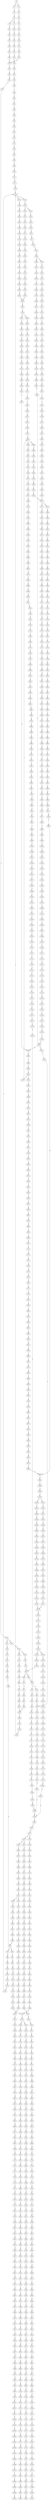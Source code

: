 strict digraph  {
	S0 -> S1 [ label = G ];
	S0 -> S2 [ label = C ];
	S1 -> S3 [ label = T ];
	S2 -> S4 [ label = T ];
	S3 -> S5 [ label = G ];
	S4 -> S6 [ label = G ];
	S5 -> S7 [ label = C ];
	S5 -> S8 [ label = G ];
	S6 -> S9 [ label = G ];
	S7 -> S10 [ label = T ];
	S8 -> S11 [ label = T ];
	S9 -> S12 [ label = T ];
	S10 -> S13 [ label = A ];
	S11 -> S14 [ label = C ];
	S12 -> S15 [ label = C ];
	S13 -> S16 [ label = C ];
	S14 -> S17 [ label = G ];
	S15 -> S18 [ label = G ];
	S16 -> S19 [ label = T ];
	S17 -> S20 [ label = T ];
	S18 -> S21 [ label = T ];
	S19 -> S22 [ label = G ];
	S20 -> S23 [ label = C ];
	S21 -> S24 [ label = C ];
	S22 -> S25 [ label = T ];
	S23 -> S26 [ label = C ];
	S24 -> S27 [ label = C ];
	S25 -> S28 [ label = A ];
	S26 -> S29 [ label = G ];
	S27 -> S29 [ label = G ];
	S28 -> S30 [ label = A ];
	S29 -> S31 [ label = T ];
	S30 -> S32 [ label = C ];
	S31 -> S33 [ label = C ];
	S32 -> S34 [ label = A ];
	S33 -> S35 [ label = A ];
	S34 -> S36 [ label = C ];
	S35 -> S37 [ label = C ];
	S36 -> S38 [ label = A ];
	S37 -> S39 [ label = C ];
	S38 -> S40 [ label = C ];
	S39 -> S41 [ label = C ];
	S39 -> S42 [ label = G ];
	S40 -> S43 [ label = G ];
	S41 -> S44 [ label = T ];
	S42 -> S45 [ label = A ];
	S43 -> S46 [ label = C ];
	S44 -> S47 [ label = G ];
	S45 -> S48 [ label = A ];
	S45 -> S49 [ label = G ];
	S46 -> S50 [ label = T ];
	S47 -> S51 [ label = T ];
	S48 -> S52 [ label = T ];
	S49 -> S53 [ label = T ];
	S50 -> S54 [ label = C ];
	S51 -> S55 [ label = C ];
	S52 -> S56 [ label = C ];
	S53 -> S57 [ label = C ];
	S54 -> S58 [ label = C ];
	S55 -> S59 [ label = C ];
	S56 -> S60 [ label = C ];
	S57 -> S61 [ label = C ];
	S58 -> S62 [ label = T ];
	S59 -> S63 [ label = T ];
	S60 -> S64 [ label = T ];
	S61 -> S65 [ label = A ];
	S61 -> S66 [ label = T ];
	S62 -> S67 [ label = A ];
	S63 -> S68 [ label = T ];
	S64 -> S69 [ label = C ];
	S65 -> S70 [ label = G ];
	S66 -> S71 [ label = C ];
	S67 -> S72 [ label = G ];
	S68 -> S73 [ label = G ];
	S69 -> S74 [ label = G ];
	S70 -> S75 [ label = T ];
	S70 -> S76 [ label = C ];
	S71 -> S77 [ label = G ];
	S72 -> S78 [ label = A ];
	S73 -> S79 [ label = A ];
	S73 -> S80 [ label = T ];
	S74 -> S81 [ label = A ];
	S75 -> S82 [ label = A ];
	S76 -> S83 [ label = T ];
	S77 -> S84 [ label = A ];
	S78 -> S85 [ label = A ];
	S79 -> S86 [ label = A ];
	S80 -> S87 [ label = A ];
	S81 -> S88 [ label = A ];
	S82 -> S89 [ label = G ];
	S83 -> S90 [ label = T ];
	S84 -> S91 [ label = A ];
	S85 -> S92 [ label = C ];
	S86 -> S93 [ label = C ];
	S87 -> S94 [ label = G ];
	S88 -> S95 [ label = C ];
	S89 -> S96 [ label = G ];
	S90 -> S97 [ label = C ];
	S91 -> S98 [ label = C ];
	S92 -> S99 [ label = T ];
	S93 -> S100 [ label = T ];
	S94 -> S101 [ label = G ];
	S95 -> S102 [ label = T ];
	S96 -> S103 [ label = G ];
	S97 -> S104 [ label = A ];
	S98 -> S102 [ label = T ];
	S99 -> S105 [ label = T ];
	S100 -> S106 [ label = T ];
	S101 -> S107 [ label = A ];
	S102 -> S108 [ label = T ];
	S103 -> S109 [ label = T ];
	S104 -> S110 [ label = C ];
	S105 -> S111 [ label = C ];
	S106 -> S112 [ label = C ];
	S107 -> S113 [ label = G ];
	S108 -> S114 [ label = C ];
	S109 -> S115 [ label = C ];
	S110 -> S116 [ label = G ];
	S111 -> S117 [ label = A ];
	S112 -> S118 [ label = A ];
	S113 -> S119 [ label = A ];
	S114 -> S120 [ label = A ];
	S115 -> S121 [ label = A ];
	S116 -> S122 [ label = C ];
	S117 -> S123 [ label = A ];
	S118 -> S124 [ label = A ];
	S119 -> S125 [ label = G ];
	S120 -> S126 [ label = A ];
	S121 -> S127 [ label = C ];
	S122 -> S128 [ label = C ];
	S123 -> S129 [ label = C ];
	S124 -> S129 [ label = C ];
	S125 -> S130 [ label = G ];
	S126 -> S129 [ label = C ];
	S127 -> S131 [ label = T ];
	S128 -> S132 [ label = C ];
	S129 -> S133 [ label = C ];
	S129 -> S134 [ label = T ];
	S130 -> S135 [ label = T ];
	S131 -> S136 [ label = C ];
	S132 -> S137 [ label = T ];
	S133 -> S138 [ label = G ];
	S134 -> S139 [ label = G ];
	S135 -> S140 [ label = C ];
	S136 -> S141 [ label = G ];
	S137 -> S142 [ label = T ];
	S138 -> S143 [ label = G ];
	S139 -> S144 [ label = G ];
	S139 -> S145 [ label = C ];
	S140 -> S146 [ label = C ];
	S141 -> S147 [ label = C ];
	S142 -> S148 [ label = C ];
	S143 -> S149 [ label = C ];
	S144 -> S150 [ label = C ];
	S145 -> S151 [ label = C ];
	S146 -> S152 [ label = C ];
	S147 -> S153 [ label = T ];
	S148 -> S154 [ label = A ];
	S149 -> S155 [ label = C ];
	S150 -> S156 [ label = C ];
	S151 -> S157 [ label = C ];
	S152 -> S158 [ label = A ];
	S152 -> S159 [ label = G ];
	S153 -> S160 [ label = T ];
	S154 -> S161 [ label = T ];
	S155 -> S162 [ label = C ];
	S156 -> S163 [ label = C ];
	S157 -> S164 [ label = T ];
	S158 -> S165 [ label = G ];
	S159 -> S166 [ label = G ];
	S160 -> S167 [ label = C ];
	S161 -> S168 [ label = C ];
	S162 -> S169 [ label = A ];
	S163 -> S170 [ label = A ];
	S164 -> S171 [ label = A ];
	S165 -> S172 [ label = A ];
	S166 -> S173 [ label = A ];
	S167 -> S174 [ label = A ];
	S168 -> S175 [ label = C ];
	S169 -> S176 [ label = G ];
	S170 -> S177 [ label = G ];
	S171 -> S178 [ label = G ];
	S172 -> S179 [ label = G ];
	S173 -> S180 [ label = G ];
	S174 -> S181 [ label = T ];
	S175 -> S182 [ label = A ];
	S176 -> S183 [ label = T ];
	S177 -> S184 [ label = G ];
	S178 -> S185 [ label = G ];
	S179 -> S186 [ label = C ];
	S180 -> S187 [ label = G ];
	S181 -> S188 [ label = C ];
	S182 -> S189 [ label = G ];
	S183 -> S190 [ label = T ];
	S184 -> S191 [ label = T ];
	S185 -> S192 [ label = T ];
	S186 -> S193 [ label = C ];
	S187 -> S194 [ label = C ];
	S188 -> S195 [ label = C ];
	S189 -> S196 [ label = A ];
	S190 -> S197 [ label = G ];
	S191 -> S198 [ label = G ];
	S192 -> S199 [ label = G ];
	S193 -> S200 [ label = A ];
	S194 -> S201 [ label = G ];
	S195 -> S202 [ label = A ];
	S196 -> S203 [ label = A ];
	S197 -> S204 [ label = T ];
	S198 -> S205 [ label = C ];
	S198 -> S206 [ label = G ];
	S199 -> S207 [ label = T ];
	S200 -> S208 [ label = C ];
	S201 -> S209 [ label = T ];
	S202 -> S189 [ label = G ];
	S203 -> S210 [ label = C ];
	S204 -> S211 [ label = G ];
	S205 -> S212 [ label = G ];
	S206 -> S213 [ label = G ];
	S207 -> S214 [ label = G ];
	S208 -> S215 [ label = G ];
	S209 -> S216 [ label = G ];
	S210 -> S217 [ label = C ];
	S211 -> S218 [ label = C ];
	S212 -> S219 [ label = C ];
	S213 -> S220 [ label = C ];
	S214 -> S221 [ label = C ];
	S215 -> S222 [ label = G ];
	S216 -> S223 [ label = G ];
	S217 -> S224 [ label = A ];
	S217 -> S225 [ label = G ];
	S218 -> S226 [ label = G ];
	S219 -> S227 [ label = G ];
	S220 -> S228 [ label = T ];
	S221 -> S229 [ label = G ];
	S222 -> S230 [ label = T ];
	S223 -> S231 [ label = T ];
	S224 -> S232 [ label = G ];
	S224 -> S233 [ label = C ];
	S225 -> S234 [ label = G ];
	S226 -> S235 [ label = T ];
	S227 -> S236 [ label = T ];
	S228 -> S237 [ label = T ];
	S229 -> S238 [ label = T ];
	S230 -> S239 [ label = T ];
	S231 -> S240 [ label = A ];
	S232 -> S241 [ label = A ];
	S233 -> S242 [ label = C ];
	S234 -> S243 [ label = A ];
	S235 -> S244 [ label = C ];
	S236 -> S245 [ label = C ];
	S237 -> S246 [ label = C ];
	S238 -> S247 [ label = C ];
	S239 -> S248 [ label = A ];
	S240 -> S249 [ label = T ];
	S241 -> S250 [ label = C ];
	S242 -> S251 [ label = A ];
	S243 -> S252 [ label = C ];
	S244 -> S253 [ label = G ];
	S245 -> S254 [ label = G ];
	S246 -> S255 [ label = G ];
	S247 -> S256 [ label = G ];
	S248 -> S257 [ label = C ];
	S249 -> S258 [ label = G ];
	S250 -> S259 [ label = T ];
	S251 -> S260 [ label = C ];
	S252 -> S261 [ label = G ];
	S253 -> S262 [ label = A ];
	S254 -> S263 [ label = T ];
	S255 -> S264 [ label = A ];
	S256 -> S262 [ label = A ];
	S257 -> S265 [ label = T ];
	S258 -> S266 [ label = A ];
	S259 -> S267 [ label = C ];
	S260 -> S268 [ label = C ];
	S261 -> S269 [ label = C ];
	S262 -> S270 [ label = A ];
	S263 -> S271 [ label = G ];
	S264 -> S272 [ label = A ];
	S265 -> S273 [ label = G ];
	S266 -> S274 [ label = G ];
	S267 -> S275 [ label = C ];
	S268 -> S276 [ label = C ];
	S269 -> S277 [ label = C ];
	S270 -> S278 [ label = C ];
	S271 -> S279 [ label = C ];
	S272 -> S280 [ label = C ];
	S273 -> S281 [ label = C ];
	S274 -> S282 [ label = C ];
	S275 -> S283 [ label = C ];
	S276 -> S284 [ label = C ];
	S277 -> S285 [ label = C ];
	S278 -> S286 [ label = C ];
	S278 -> S287 [ label = A ];
	S279 -> S288 [ label = A ];
	S280 -> S289 [ label = A ];
	S281 -> S290 [ label = A ];
	S282 -> S291 [ label = G ];
	S283 -> S292 [ label = A ];
	S284 -> S293 [ label = T ];
	S285 -> S294 [ label = A ];
	S286 -> S295 [ label = T ];
	S287 -> S296 [ label = C ];
	S288 -> S297 [ label = T ];
	S289 -> S298 [ label = C ];
	S290 -> S299 [ label = G ];
	S291 -> S300 [ label = G ];
	S292 -> S301 [ label = T ];
	S293 -> S302 [ label = T ];
	S294 -> S303 [ label = T ];
	S295 -> S304 [ label = T ];
	S296 -> S305 [ label = C ];
	S297 -> S306 [ label = C ];
	S298 -> S307 [ label = G ];
	S299 -> S308 [ label = A ];
	S300 -> S309 [ label = T ];
	S301 -> S310 [ label = C ];
	S302 -> S311 [ label = C ];
	S303 -> S312 [ label = C ];
	S304 -> S313 [ label = C ];
	S305 -> S314 [ label = C ];
	S306 -> S315 [ label = C ];
	S307 -> S316 [ label = C ];
	S308 -> S317 [ label = C ];
	S309 -> S318 [ label = C ];
	S310 -> S319 [ label = T ];
	S311 -> S320 [ label = C ];
	S311 -> S321 [ label = G ];
	S312 -> S322 [ label = G ];
	S313 -> S323 [ label = G ];
	S314 -> S324 [ label = G ];
	S315 -> S325 [ label = G ];
	S316 -> S326 [ label = G ];
	S317 -> S327 [ label = G ];
	S318 -> S328 [ label = G ];
	S319 -> S329 [ label = G ];
	S320 -> S330 [ label = T ];
	S321 -> S331 [ label = A ];
	S322 -> S332 [ label = T ];
	S323 -> S333 [ label = T ];
	S324 -> S334 [ label = T ];
	S325 -> S335 [ label = C ];
	S326 -> S336 [ label = C ];
	S327 -> S337 [ label = G ];
	S328 -> S338 [ label = C ];
	S329 -> S339 [ label = C ];
	S330 -> S340 [ label = G ];
	S331 -> S341 [ label = T ];
	S332 -> S342 [ label = C ];
	S333 -> S343 [ label = A ];
	S334 -> S344 [ label = A ];
	S335 -> S345 [ label = A ];
	S336 -> S346 [ label = A ];
	S337 -> S347 [ label = A ];
	S338 -> S348 [ label = A ];
	S339 -> S349 [ label = C ];
	S340 -> S350 [ label = T ];
	S341 -> S351 [ label = C ];
	S342 -> S352 [ label = C ];
	S343 -> S353 [ label = C ];
	S344 -> S354 [ label = C ];
	S345 -> S355 [ label = C ];
	S346 -> S356 [ label = C ];
	S347 -> S357 [ label = C ];
	S348 -> S358 [ label = C ];
	S349 -> S359 [ label = A ];
	S350 -> S360 [ label = C ];
	S351 -> S361 [ label = G ];
	S352 -> S362 [ label = T ];
	S353 -> S363 [ label = T ];
	S354 -> S364 [ label = G ];
	S355 -> S365 [ label = G ];
	S356 -> S366 [ label = G ];
	S357 -> S367 [ label = A ];
	S358 -> S368 [ label = G ];
	S359 -> S369 [ label = G ];
	S360 -> S370 [ label = C ];
	S361 -> S371 [ label = T ];
	S362 -> S372 [ label = C ];
	S363 -> S373 [ label = T ];
	S364 -> S374 [ label = T ];
	S365 -> S375 [ label = T ];
	S366 -> S376 [ label = T ];
	S367 -> S377 [ label = C ];
	S368 -> S378 [ label = C ];
	S369 -> S379 [ label = T ];
	S370 -> S380 [ label = T ];
	S371 -> S381 [ label = T ];
	S372 -> S382 [ label = T ];
	S373 -> S383 [ label = C ];
	S374 -> S384 [ label = C ];
	S375 -> S385 [ label = C ];
	S376 -> S386 [ label = C ];
	S377 -> S387 [ label = A ];
	S378 -> S388 [ label = G ];
	S379 -> S389 [ label = C ];
	S380 -> S390 [ label = T ];
	S381 -> S391 [ label = T ];
	S382 -> S392 [ label = T ];
	S383 -> S393 [ label = A ];
	S384 -> S394 [ label = C ];
	S385 -> S395 [ label = G ];
	S386 -> S396 [ label = C ];
	S387 -> S397 [ label = C ];
	S388 -> S398 [ label = C ];
	S389 -> S399 [ label = G ];
	S390 -> S73 [ label = G ];
	S391 -> S400 [ label = G ];
	S392 -> S401 [ label = C ];
	S393 -> S402 [ label = A ];
	S394 -> S403 [ label = A ];
	S395 -> S404 [ label = A ];
	S396 -> S405 [ label = A ];
	S397 -> S406 [ label = C ];
	S398 -> S407 [ label = G ];
	S399 -> S408 [ label = T ];
	S400 -> S409 [ label = T ];
	S401 -> S410 [ label = T ];
	S402 -> S411 [ label = G ];
	S403 -> S412 [ label = G ];
	S404 -> S413 [ label = G ];
	S405 -> S414 [ label = G ];
	S406 -> S415 [ label = T ];
	S407 -> S416 [ label = G ];
	S408 -> S417 [ label = A ];
	S409 -> S418 [ label = A ];
	S410 -> S419 [ label = C ];
	S411 -> S420 [ label = C ];
	S412 -> S421 [ label = C ];
	S413 -> S422 [ label = C ];
	S414 -> S423 [ label = C ];
	S415 -> S424 [ label = C ];
	S416 -> S425 [ label = C ];
	S417 -> S426 [ label = A ];
	S418 -> S427 [ label = G ];
	S419 -> S428 [ label = G ];
	S420 -> S429 [ label = G ];
	S421 -> S430 [ label = G ];
	S422 -> S431 [ label = G ];
	S423 -> S432 [ label = T ];
	S423 -> S430 [ label = G ];
	S424 -> S433 [ label = T ];
	S425 -> S434 [ label = T ];
	S426 -> S435 [ label = G ];
	S427 -> S436 [ label = G ];
	S428 -> S437 [ label = G ];
	S429 -> S438 [ label = A ];
	S430 -> S439 [ label = A ];
	S431 -> S440 [ label = A ];
	S432 -> S441 [ label = T ];
	S433 -> S442 [ label = A ];
	S434 -> S443 [ label = G ];
	S435 -> S444 [ label = A ];
	S436 -> S445 [ label = A ];
	S437 -> S446 [ label = A ];
	S438 -> S447 [ label = G ];
	S439 -> S448 [ label = G ];
	S440 -> S449 [ label = G ];
	S441 -> S97 [ label = C ];
	S442 -> S450 [ label = G ];
	S443 -> S451 [ label = G ];
	S444 -> S452 [ label = C ];
	S445 -> S453 [ label = A ];
	S446 -> S454 [ label = G ];
	S447 -> S455 [ label = T ];
	S448 -> S456 [ label = T ];
	S449 -> S457 [ label = T ];
	S450 -> S458 [ label = A ];
	S451 -> S459 [ label = A ];
	S452 -> S460 [ label = G ];
	S453 -> S461 [ label = A ];
	S454 -> S462 [ label = A ];
	S455 -> S463 [ label = C ];
	S456 -> S464 [ label = C ];
	S457 -> S465 [ label = C ];
	S458 -> S466 [ label = A ];
	S459 -> S467 [ label = A ];
	S460 -> S468 [ label = G ];
	S461 -> S469 [ label = G ];
	S462 -> S470 [ label = G ];
	S463 -> S471 [ label = C ];
	S464 -> S472 [ label = C ];
	S464 -> S473 [ label = T ];
	S465 -> S474 [ label = G ];
	S466 -> S475 [ label = C ];
	S467 -> S476 [ label = T ];
	S468 -> S477 [ label = C ];
	S469 -> S478 [ label = G ];
	S470 -> S479 [ label = G ];
	S471 -> S480 [ label = C ];
	S472 -> S480 [ label = C ];
	S473 -> S481 [ label = C ];
	S474 -> S482 [ label = A ];
	S475 -> S483 [ label = G ];
	S476 -> S484 [ label = G ];
	S477 -> S485 [ label = T ];
	S478 -> S486 [ label = T ];
	S479 -> S487 [ label = T ];
	S480 -> S488 [ label = T ];
	S480 -> S489 [ label = G ];
	S481 -> S490 [ label = G ];
	S482 -> S491 [ label = A ];
	S483 -> S492 [ label = A ];
	S484 -> S493 [ label = G ];
	S485 -> S494 [ label = C ];
	S486 -> S495 [ label = C ];
	S487 -> S496 [ label = C ];
	S488 -> S497 [ label = C ];
	S489 -> S498 [ label = C ];
	S490 -> S499 [ label = T ];
	S491 -> S500 [ label = C ];
	S492 -> S501 [ label = G ];
	S493 -> S502 [ label = G ];
	S494 -> S503 [ label = T ];
	S495 -> S504 [ label = C ];
	S496 -> S146 [ label = C ];
	S497 -> S505 [ label = C ];
	S498 -> S506 [ label = C ];
	S499 -> S507 [ label = C ];
	S500 -> S508 [ label = C ];
	S501 -> S509 [ label = G ];
	S502 -> S510 [ label = G ];
	S503 -> S511 [ label = C ];
	S504 -> S512 [ label = C ];
	S505 -> S513 [ label = G ];
	S506 -> S514 [ label = T ];
	S507 -> S515 [ label = T ];
	S508 -> S516 [ label = T ];
	S509 -> S517 [ label = T ];
	S510 -> S518 [ label = T ];
	S511 -> S519 [ label = G ];
	S512 -> S520 [ label = G ];
	S513 -> S521 [ label = G ];
	S514 -> S522 [ label = G ];
	S515 -> S523 [ label = G ];
	S516 -> S524 [ label = G ];
	S517 -> S525 [ label = G ];
	S518 -> S526 [ label = C ];
	S519 -> S527 [ label = A ];
	S520 -> S528 [ label = A ];
	S521 -> S529 [ label = T ];
	S522 -> S530 [ label = T ];
	S523 -> S531 [ label = T ];
	S524 -> S532 [ label = T ];
	S525 -> S533 [ label = T ];
	S526 -> S534 [ label = C ];
	S527 -> S535 [ label = A ];
	S528 -> S536 [ label = A ];
	S529 -> S537 [ label = C ];
	S530 -> S538 [ label = C ];
	S531 -> S539 [ label = T ];
	S532 -> S540 [ label = C ];
	S533 -> S541 [ label = C ];
	S534 -> S542 [ label = G ];
	S535 -> S543 [ label = G ];
	S536 -> S544 [ label = G ];
	S537 -> S545 [ label = T ];
	S538 -> S546 [ label = G ];
	S539 -> S547 [ label = C ];
	S540 -> S548 [ label = G ];
	S541 -> S549 [ label = C ];
	S542 -> S550 [ label = C ];
	S543 -> S551 [ label = T ];
	S544 -> S552 [ label = T ];
	S545 -> S553 [ label = G ];
	S546 -> S554 [ label = C ];
	S547 -> S555 [ label = C ];
	S548 -> S556 [ label = C ];
	S549 -> S557 [ label = C ];
	S550 -> S558 [ label = C ];
	S551 -> S559 [ label = C ];
	S552 -> S560 [ label = C ];
	S553 -> S561 [ label = G ];
	S554 -> S562 [ label = G ];
	S555 -> S563 [ label = G ];
	S556 -> S564 [ label = G ];
	S557 -> S565 [ label = T ];
	S558 -> S566 [ label = G ];
	S559 -> S567 [ label = G ];
	S560 -> S568 [ label = G ];
	S561 -> S569 [ label = A ];
	S562 -> S570 [ label = C ];
	S563 -> S571 [ label = T ];
	S564 -> S570 [ label = C ];
	S565 -> S572 [ label = G ];
	S566 -> S573 [ label = G ];
	S567 -> S574 [ label = C ];
	S568 -> S575 [ label = A ];
	S569 -> S576 [ label = G ];
	S570 -> S577 [ label = G ];
	S570 -> S578 [ label = A ];
	S571 -> S579 [ label = G ];
	S572 -> S580 [ label = T ];
	S573 -> S581 [ label = A ];
	S574 -> S582 [ label = G ];
	S575 -> S583 [ label = G ];
	S576 -> S584 [ label = G ];
	S577 -> S585 [ label = A ];
	S578 -> S586 [ label = A ];
	S579 -> S587 [ label = G ];
	S580 -> S588 [ label = C ];
	S581 -> S589 [ label = A ];
	S582 -> S590 [ label = G ];
	S583 -> S591 [ label = G ];
	S584 -> S592 [ label = G ];
	S585 -> S593 [ label = G ];
	S586 -> S594 [ label = C ];
	S587 -> S595 [ label = C ];
	S588 -> S596 [ label = C ];
	S589 -> S597 [ label = C ];
	S590 -> S598 [ label = C ];
	S591 -> S599 [ label = T ];
	S592 -> S600 [ label = T ];
	S593 -> S601 [ label = C ];
	S594 -> S602 [ label = C ];
	S595 -> S603 [ label = C ];
	S596 -> S604 [ label = T ];
	S597 -> S605 [ label = T ];
	S598 -> S606 [ label = T ];
	S599 -> S607 [ label = A ];
	S600 -> S608 [ label = G ];
	S601 -> S609 [ label = A ];
	S602 -> S610 [ label = C ];
	S603 -> S611 [ label = C ];
	S604 -> S612 [ label = A ];
	S605 -> S613 [ label = G ];
	S606 -> S614 [ label = A ];
	S607 -> S615 [ label = T ];
	S608 -> S616 [ label = T ];
	S609 -> S617 [ label = G ];
	S610 -> S618 [ label = G ];
	S611 -> S619 [ label = G ];
	S612 -> S620 [ label = C ];
	S613 -> S621 [ label = C ];
	S614 -> S622 [ label = T ];
	S615 -> S623 [ label = A ];
	S616 -> S624 [ label = T ];
	S617 -> S625 [ label = T ];
	S618 -> S626 [ label = T ];
	S619 -> S627 [ label = T ];
	S620 -> S628 [ label = T ];
	S621 -> S629 [ label = A ];
	S622 -> S630 [ label = A ];
	S623 -> S631 [ label = A ];
	S624 -> S632 [ label = C ];
	S625 -> S633 [ label = G ];
	S626 -> S634 [ label = A ];
	S627 -> S635 [ label = C ];
	S628 -> S636 [ label = A ];
	S629 -> S637 [ label = A ];
	S630 -> S638 [ label = G ];
	S631 -> S639 [ label = G ];
	S632 -> S640 [ label = C ];
	S633 -> S641 [ label = C ];
	S634 -> S642 [ label = C ];
	S635 -> S643 [ label = C ];
	S636 -> S644 [ label = C ];
	S637 -> S645 [ label = C ];
	S638 -> S646 [ label = T ];
	S639 -> S647 [ label = T ];
	S640 -> S648 [ label = A ];
	S641 -> S649 [ label = A ];
	S642 -> S650 [ label = A ];
	S643 -> S651 [ label = A ];
	S644 -> S652 [ label = C ];
	S645 -> S653 [ label = C ];
	S646 -> S654 [ label = A ];
	S647 -> S655 [ label = C ];
	S648 -> S656 [ label = G ];
	S649 -> S657 [ label = A ];
	S650 -> S658 [ label = G ];
	S651 -> S659 [ label = G ];
	S652 -> S660 [ label = A ];
	S653 -> S661 [ label = A ];
	S654 -> S662 [ label = G ];
	S655 -> S663 [ label = G ];
	S656 -> S664 [ label = C ];
	S657 -> S665 [ label = C ];
	S658 -> S666 [ label = C ];
	S659 -> S667 [ label = T ];
	S660 -> S668 [ label = G ];
	S661 -> S669 [ label = G ];
	S662 -> S670 [ label = C ];
	S663 -> S671 [ label = T ];
	S664 -> S672 [ label = A ];
	S665 -> S673 [ label = A ];
	S666 -> S674 [ label = A ];
	S667 -> S675 [ label = A ];
	S668 -> S676 [ label = G ];
	S669 -> S677 [ label = A ];
	S670 -> S678 [ label = C ];
	S671 -> S679 [ label = G ];
	S672 -> S680 [ label = G ];
	S673 -> S681 [ label = G ];
	S674 -> S682 [ label = G ];
	S675 -> S683 [ label = G ];
	S676 -> S684 [ label = A ];
	S677 -> S685 [ label = A ];
	S678 -> S686 [ label = G ];
	S679 -> S687 [ label = G ];
	S680 -> S688 [ label = A ];
	S681 -> S689 [ label = C ];
	S682 -> S690 [ label = G ];
	S683 -> S691 [ label = C ];
	S684 -> S692 [ label = G ];
	S685 -> S693 [ label = C ];
	S686 -> S694 [ label = A ];
	S687 -> S695 [ label = T ];
	S688 -> S696 [ label = T ];
	S689 -> S697 [ label = T ];
	S690 -> S698 [ label = T ];
	S691 -> S699 [ label = T ];
	S692 -> S700 [ label = A ];
	S693 -> S701 [ label = A ];
	S694 -> S702 [ label = A ];
	S695 -> S703 [ label = A ];
	S696 -> S704 [ label = A ];
	S697 -> S705 [ label = A ];
	S698 -> S706 [ label = G ];
	S699 -> S707 [ label = C ];
	S700 -> S708 [ label = G ];
	S701 -> S709 [ label = G ];
	S702 -> S710 [ label = A ];
	S703 -> S711 [ label = C ];
	S704 -> S712 [ label = A ];
	S705 -> S713 [ label = C ];
	S706 -> S714 [ label = C ];
	S707 -> S715 [ label = C ];
	S708 -> S716 [ label = T ];
	S709 -> S717 [ label = C ];
	S710 -> S718 [ label = C ];
	S711 -> S719 [ label = C ];
	S712 -> S720 [ label = A ];
	S713 -> S721 [ label = G ];
	S714 -> S722 [ label = A ];
	S715 -> S723 [ label = A ];
	S716 -> S724 [ label = C ];
	S717 -> S725 [ label = C ];
	S718 -> S726 [ label = C ];
	S719 -> S727 [ label = G ];
	S720 -> S728 [ label = A ];
	S721 -> S729 [ label = A ];
	S722 -> S730 [ label = C ];
	S723 -> S731 [ label = C ];
	S724 -> S732 [ label = A ];
	S725 -> S733 [ label = G ];
	S726 -> S734 [ label = C ];
	S727 -> S735 [ label = G ];
	S728 -> S736 [ label = A ];
	S729 -> S737 [ label = G ];
	S730 -> S738 [ label = G ];
	S731 -> S739 [ label = C ];
	S732 -> S740 [ label = G ];
	S733 -> S741 [ label = T ];
	S734 -> S742 [ label = C ];
	S735 -> S743 [ label = T ];
	S736 -> S744 [ label = C ];
	S737 -> S745 [ label = A ];
	S738 -> S746 [ label = C ];
	S739 -> S747 [ label = G ];
	S740 -> S748 [ label = G ];
	S741 -> S749 [ label = C ];
	S742 -> S750 [ label = G ];
	S743 -> S751 [ label = G ];
	S744 -> S752 [ label = T ];
	S745 -> S753 [ label = A ];
	S746 -> S754 [ label = G ];
	S747 -> S755 [ label = G ];
	S748 -> S756 [ label = A ];
	S749 -> S757 [ label = C ];
	S750 -> S758 [ label = A ];
	S751 -> S759 [ label = G ];
	S752 -> S760 [ label = T ];
	S753 -> S761 [ label = C ];
	S754 -> S762 [ label = G ];
	S755 -> S763 [ label = A ];
	S756 -> S764 [ label = C ];
	S757 -> S765 [ label = T ];
	S758 -> S766 [ label = C ];
	S759 -> S767 [ label = T ];
	S760 -> S768 [ label = T ];
	S761 -> S769 [ label = T ];
	S762 -> S770 [ label = T ];
	S763 -> S771 [ label = C ];
	S764 -> S772 [ label = C ];
	S765 -> S773 [ label = C ];
	S766 -> S774 [ label = T ];
	S767 -> S775 [ label = T ];
	S768 -> S776 [ label = G ];
	S769 -> S777 [ label = G ];
	S770 -> S778 [ label = G ];
	S771 -> S779 [ label = G ];
	S772 -> S780 [ label = A ];
	S773 -> S781 [ label = T ];
	S774 -> S782 [ label = A ];
	S775 -> S783 [ label = A ];
	S776 -> S784 [ label = C ];
	S777 -> S785 [ label = G ];
	S778 -> S786 [ label = C ];
	S779 -> S787 [ label = T ];
	S780 -> S788 [ label = G ];
	S781 -> S789 [ label = G ];
	S782 -> S790 [ label = G ];
	S783 -> S791 [ label = G ];
	S784 -> S792 [ label = C ];
	S785 -> S793 [ label = C ];
	S786 -> S794 [ label = C ];
	S787 -> S795 [ label = C ];
	S788 -> S796 [ label = T ];
	S789 -> S797 [ label = T ];
	S790 -> S798 [ label = A ];
	S791 -> S799 [ label = A ];
	S792 -> S800 [ label = G ];
	S793 -> S801 [ label = G ];
	S794 -> S802 [ label = G ];
	S795 -> S803 [ label = G ];
	S796 -> S804 [ label = C ];
	S797 -> S805 [ label = C ];
	S798 -> S806 [ label = A ];
	S799 -> S807 [ label = A ];
	S800 -> S808 [ label = T ];
	S801 -> S809 [ label = C ];
	S802 -> S810 [ label = C ];
	S803 -> S811 [ label = T ];
	S804 -> S812 [ label = T ];
	S805 -> S813 [ label = G ];
	S806 -> S814 [ label = T ];
	S807 -> S815 [ label = G ];
	S808 -> S816 [ label = A ];
	S809 -> S817 [ label = A ];
	S810 -> S818 [ label = A ];
	S811 -> S819 [ label = G ];
	S812 -> S820 [ label = C ];
	S813 -> S821 [ label = T ];
	S814 -> S822 [ label = C ];
	S815 -> S823 [ label = G ];
	S816 -> S824 [ label = G ];
	S817 -> S825 [ label = G ];
	S818 -> S826 [ label = A ];
	S819 -> S827 [ label = A ];
	S820 -> S828 [ label = T ];
	S821 -> S829 [ label = G ];
	S822 -> S830 [ label = G ];
	S823 -> S831 [ label = G ];
	S824 -> S832 [ label = C ];
	S825 -> S833 [ label = C ];
	S826 -> S834 [ label = C ];
	S827 -> S835 [ label = C ];
	S828 -> S836 [ label = G ];
	S829 -> S837 [ label = G ];
	S830 -> S838 [ label = G ];
	S831 -> S839 [ label = G ];
	S832 -> S840 [ label = C ];
	S833 -> S841 [ label = G ];
	S834 -> S842 [ label = C ];
	S835 -> S843 [ label = C ];
	S836 -> S844 [ label = T ];
	S837 -> S845 [ label = T ];
	S838 -> S846 [ label = G ];
	S839 -> S847 [ label = G ];
	S840 -> S848 [ label = G ];
	S841 -> S849 [ label = G ];
	S842 -> S850 [ label = A ];
	S843 -> S851 [ label = G ];
	S844 -> S852 [ label = A ];
	S845 -> S853 [ label = A ];
	S846 -> S854 [ label = T ];
	S847 -> S855 [ label = T ];
	S848 -> S856 [ label = G ];
	S849 -> S857 [ label = G ];
	S850 -> S858 [ label = G ];
	S851 -> S859 [ label = G ];
	S854 -> S860 [ label = A ];
	S855 -> S861 [ label = C ];
	S856 -> S862 [ label = T ];
	S857 -> S863 [ label = T ];
	S858 -> S864 [ label = T ];
	S859 -> S865 [ label = T ];
	S860 -> S866 [ label = T ];
	S861 -> S867 [ label = C ];
	S862 -> S868 [ label = G ];
	S863 -> S869 [ label = G ];
	S864 -> S870 [ label = C ];
	S865 -> S871 [ label = C ];
	S866 -> S872 [ label = C ];
	S867 -> S873 [ label = G ];
	S868 -> S874 [ label = A ];
	S869 -> S875 [ label = C ];
	S870 -> S876 [ label = G ];
	S871 -> S877 [ label = G ];
	S872 -> S878 [ label = C ];
	S873 -> S879 [ label = T ];
	S874 -> S880 [ label = C ];
	S875 -> S881 [ label = C ];
	S876 -> S882 [ label = C ];
	S877 -> S883 [ label = C ];
	S878 -> S884 [ label = C ];
	S879 -> S885 [ label = C ];
	S880 -> S886 [ label = G ];
	S881 -> S887 [ label = G ];
	S882 -> S888 [ label = G ];
	S883 -> S889 [ label = G ];
	S884 -> S890 [ label = G ];
	S885 -> S891 [ label = G ];
	S886 -> S892 [ label = T ];
	S887 -> S893 [ label = C ];
	S888 -> S894 [ label = C ];
	S889 -> S895 [ label = T ];
	S890 -> S896 [ label = A ];
	S891 -> S897 [ label = G ];
	S892 -> S898 [ label = G ];
	S893 -> S899 [ label = C ];
	S894 -> S900 [ label = A ];
	S895 -> S901 [ label = A ];
	S896 -> S902 [ label = A ];
	S897 -> S903 [ label = A ];
	S898 -> S904 [ label = G ];
	S899 -> S905 [ label = G ];
	S900 -> S906 [ label = G ];
	S901 -> S907 [ label = G ];
	S902 -> S908 [ label = A ];
	S903 -> S909 [ label = A ];
	S904 -> S910 [ label = G ];
	S905 -> S911 [ label = G ];
	S906 -> S912 [ label = C ];
	S907 -> S913 [ label = C ];
	S908 -> S914 [ label = G ];
	S909 -> S915 [ label = C ];
	S910 -> S916 [ label = T ];
	S911 -> S917 [ label = T ];
	S912 -> S918 [ label = C ];
	S913 -> S919 [ label = C ];
	S914 -> S920 [ label = T ];
	S915 -> S921 [ label = T ];
	S916 -> S922 [ label = A ];
	S917 -> S923 [ label = G ];
	S918 -> S924 [ label = G ];
	S919 -> S925 [ label = G ];
	S920 -> S926 [ label = G ];
	S921 -> S927 [ label = A ];
	S922 -> S928 [ label = C ];
	S923 -> S929 [ label = G ];
	S924 -> S930 [ label = G ];
	S925 -> S931 [ label = C ];
	S926 -> S932 [ label = T ];
	S927 -> S933 [ label = C ];
	S928 -> S934 [ label = T ];
	S929 -> S935 [ label = T ];
	S930 -> S936 [ label = T ];
	S931 -> S937 [ label = T ];
	S932 -> S938 [ label = C ];
	S933 -> S939 [ label = A ];
	S934 -> S940 [ label = A ];
	S935 -> S941 [ label = G ];
	S936 -> S942 [ label = G ];
	S937 -> S943 [ label = G ];
	S938 -> S944 [ label = G ];
	S939 -> S945 [ label = A ];
	S940 -> S946 [ label = T ];
	S941 -> S947 [ label = G ];
	S942 -> S948 [ label = G ];
	S943 -> S949 [ label = G ];
	S944 -> S950 [ label = T ];
	S945 -> S951 [ label = C ];
	S946 -> S952 [ label = T ];
	S947 -> S953 [ label = A ];
	S948 -> S954 [ label = A ];
	S949 -> S955 [ label = A ];
	S950 -> S956 [ label = C ];
	S951 -> S957 [ label = G ];
	S952 -> S958 [ label = G ];
	S953 -> S959 [ label = A ];
	S954 -> S960 [ label = A ];
	S955 -> S961 [ label = A ];
	S956 -> S962 [ label = G ];
	S957 -> S963 [ label = A ];
	S958 -> S964 [ label = G ];
	S959 -> S965 [ label = C ];
	S960 -> S966 [ label = G ];
	S961 -> S967 [ label = G ];
	S962 -> S968 [ label = G ];
	S963 -> S969 [ label = A ];
	S964 -> S970 [ label = A ];
	S965 -> S971 [ label = C ];
	S966 -> S972 [ label = A ];
	S967 -> S973 [ label = A ];
	S968 -> S974 [ label = A ];
	S969 -> S975 [ label = A ];
	S970 -> S976 [ label = A ];
	S971 -> S977 [ label = T ];
	S972 -> S978 [ label = A ];
	S973 -> S979 [ label = A ];
	S974 -> S980 [ label = A ];
	S975 -> S981 [ label = A ];
	S976 -> S982 [ label = C ];
	S977 -> S983 [ label = C ];
	S978 -> S984 [ label = C ];
	S979 -> S985 [ label = C ];
	S980 -> S986 [ label = C ];
	S981 -> S987 [ label = C ];
	S982 -> S988 [ label = G ];
	S983 -> S989 [ label = G ];
	S984 -> S990 [ label = G ];
	S985 -> S990 [ label = G ];
	S986 -> S991 [ label = A ];
	S987 -> S992 [ label = A ];
	S988 -> S993 [ label = G ];
	S989 -> S994 [ label = G ];
	S990 -> S995 [ label = G ];
	S991 -> S996 [ label = G ];
	S992 -> S997 [ label = G ];
	S993 -> S998 [ label = T ];
	S994 -> S999 [ label = C ];
	S995 -> S1000 [ label = C ];
	S996 -> S1001 [ label = G ];
	S997 -> S1002 [ label = A ];
	S998 -> S1003 [ label = A ];
	S999 -> S1004 [ label = A ];
	S1000 -> S1005 [ label = A ];
	S1001 -> S1006 [ label = A ];
	S1002 -> S1007 [ label = A ];
	S1003 -> S1008 [ label = C ];
	S1004 -> S1009 [ label = C ];
	S1005 -> S1010 [ label = C ];
	S1006 -> S1011 [ label = A ];
	S1007 -> S1012 [ label = G ];
	S1008 -> S1013 [ label = G ];
	S1009 -> S1014 [ label = G ];
	S1010 -> S1015 [ label = C ];
	S1010 -> S1016 [ label = T ];
	S1011 -> S1017 [ label = T ];
	S1012 -> S1018 [ label = G ];
	S1013 -> S1019 [ label = A ];
	S1014 -> S1020 [ label = C ];
	S1015 -> S1021 [ label = G ];
	S1016 -> S1022 [ label = G ];
	S1017 -> S1023 [ label = A ];
	S1018 -> S1024 [ label = G ];
	S1019 -> S1025 [ label = A ];
	S1020 -> S1026 [ label = G ];
	S1021 -> S1027 [ label = G ];
	S1022 -> S1028 [ label = G ];
	S1023 -> S1029 [ label = G ];
	S1024 -> S1030 [ label = G ];
	S1025 -> S1031 [ label = G ];
	S1026 -> S1032 [ label = C ];
	S1027 -> S1033 [ label = G ];
	S1028 -> S1034 [ label = G ];
	S1029 -> S1035 [ label = T ];
	S1030 -> S1036 [ label = T ];
	S1031 -> S1037 [ label = A ];
	S1032 -> S1038 [ label = G ];
	S1033 -> S1039 [ label = A ];
	S1034 -> S1040 [ label = A ];
	S1035 -> S1041 [ label = C ];
	S1036 -> S1042 [ label = C ];
	S1037 -> S1043 [ label = A ];
	S1038 -> S1044 [ label = C ];
	S1039 -> S1045 [ label = A ];
	S1040 -> S1046 [ label = A ];
	S1041 -> S1047 [ label = T ];
	S1042 -> S1048 [ label = T ];
	S1043 -> S1049 [ label = G ];
	S1044 -> S1050 [ label = G ];
	S1045 -> S1051 [ label = T ];
	S1046 -> S1052 [ label = C ];
	S1047 -> S1053 [ label = C ];
	S1048 -> S1054 [ label = C ];
	S1049 -> S1055 [ label = T ];
	S1050 -> S1056 [ label = T ];
	S1051 -> S1057 [ label = T ];
	S1052 -> S1058 [ label = T ];
	S1053 -> S1059 [ label = T ];
	S1054 -> S1060 [ label = T ];
	S1055 -> S1061 [ label = G ];
	S1056 -> S1062 [ label = C ];
	S1057 -> S1063 [ label = G ];
	S1058 -> S1064 [ label = G ];
	S1059 -> S1065 [ label = C ];
	S1060 -> S1066 [ label = C ];
	S1061 -> S1067 [ label = T ];
	S1062 -> S1068 [ label = G ];
	S1063 -> S1069 [ label = A ];
	S1064 -> S1070 [ label = G ];
	S1065 -> S1071 [ label = T ];
	S1066 -> S1072 [ label = G ];
	S1067 -> S1073 [ label = C ];
	S1068 -> S1074 [ label = A ];
	S1069 -> S1075 [ label = A ];
	S1070 -> S1076 [ label = A ];
	S1071 -> S1077 [ label = G ];
	S1072 -> S1078 [ label = T ];
	S1073 -> S1079 [ label = C ];
	S1074 -> S1080 [ label = C ];
	S1075 -> S1081 [ label = C ];
	S1076 -> S1082 [ label = C ];
	S1077 -> S1083 [ label = A ];
	S1078 -> S1084 [ label = G ];
	S1079 -> S1085 [ label = T ];
	S1080 -> S1086 [ label = G ];
	S1081 -> S1087 [ label = C ];
	S1082 -> S1088 [ label = C ];
	S1083 -> S1089 [ label = G ];
	S1084 -> S1090 [ label = G ];
	S1085 -> S1091 [ label = G ];
	S1086 -> S1092 [ label = C ];
	S1087 -> S1093 [ label = C ];
	S1088 -> S1094 [ label = C ];
	S1089 -> S1095 [ label = T ];
	S1090 -> S1096 [ label = T ];
	S1091 -> S1097 [ label = G ];
	S1092 -> S1098 [ label = G ];
	S1093 -> S1099 [ label = G ];
	S1094 -> S1100 [ label = G ];
	S1095 -> S1101 [ label = A ];
	S1096 -> S1102 [ label = A ];
	S1097 -> S1103 [ label = C ];
	S1098 -> S1104 [ label = C ];
	S1099 -> S1105 [ label = T ];
	S1100 -> S1106 [ label = T ];
	S1103 -> S1107 [ label = C ];
	S1104 -> S1108 [ label = C ];
	S1105 -> S1109 [ label = C ];
	S1106 -> S1110 [ label = C ];
	S1107 -> S1111 [ label = T ];
	S1108 -> S1112 [ label = T ];
	S1109 -> S1113 [ label = T ];
	S1110 -> S1114 [ label = T ];
	S1111 -> S1115 [ label = G ];
	S1112 -> S1116 [ label = C ];
	S1113 -> S1117 [ label = C ];
	S1114 -> S1118 [ label = C ];
	S1115 -> S1119 [ label = G ];
	S1116 -> S1120 [ label = G ];
	S1117 -> S1121 [ label = G ];
	S1118 -> S1121 [ label = G ];
	S1119 -> S1122 [ label = G ];
	S1120 -> S1123 [ label = G ];
	S1121 -> S1124 [ label = G ];
	S1122 -> S1125 [ label = T ];
	S1123 -> S1126 [ label = G ];
	S1124 -> S1127 [ label = C ];
	S1125 -> S1128 [ label = C ];
	S1126 -> S1129 [ label = C ];
	S1127 -> S1130 [ label = A ];
	S1128 -> S1131 [ label = C ];
	S1129 -> S1132 [ label = T ];
	S1130 -> S1133 [ label = C ];
	S1131 -> S1134 [ label = C ];
	S1132 -> S1135 [ label = C ];
	S1133 -> S1136 [ label = C ];
	S1134 -> S1137 [ label = G ];
	S1135 -> S1138 [ label = A ];
	S1136 -> S1139 [ label = G ];
	S1137 -> S1140 [ label = A ];
	S1138 -> S1141 [ label = C ];
	S1139 -> S1142 [ label = A ];
	S1140 -> S1143 [ label = G ];
	S1141 -> S1144 [ label = G ];
	S1142 -> S1145 [ label = G ];
	S1142 -> S1146 [ label = A ];
	S1143 -> S1147 [ label = T ];
	S1144 -> S1148 [ label = T ];
	S1145 -> S1149 [ label = T ];
	S1146 -> S1150 [ label = T ];
	S1147 -> S1151 [ label = C ];
	S1148 -> S1152 [ label = C ];
	S1149 -> S1153 [ label = C ];
	S1150 -> S1154 [ label = G ];
	S1151 -> S1155 [ label = C ];
	S1152 -> S1156 [ label = C ];
	S1153 -> S61 [ label = C ];
	S1154 -> S1157 [ label = T ];
	S1155 -> S1158 [ label = A ];
	S1156 -> S1159 [ label = A ];
	S1157 -> S1160 [ label = A ];
	S1158 -> S70 [ label = G ];
	S1159 -> S1161 [ label = G ];
	S1160 -> S1162 [ label = G ];
	S1161 -> S423 [ label = C ];
	S1162 -> S1163 [ label = T ];
	S1163 -> S1164 [ label = T ];
	S1164 -> S1165 [ label = T ];
	S1165 -> S1166 [ label = C ];
	S1166 -> S1167 [ label = A ];
	S1167 -> S1168 [ label = C ];
	S1168 -> S1169 [ label = T ];
	S1169 -> S1170 [ label = C ];
	S1170 -> S1171 [ label = C ];
	S1171 -> S1172 [ label = T ];
	S1172 -> S1173 [ label = T ];
	S1173 -> S1174 [ label = T ];
	S1174 -> S1175 [ label = C ];
	S1175 -> S1176 [ label = A ];
	S1176 -> S1177 [ label = T ];
	S1177 -> S1178 [ label = C ];
	S1178 -> S1179 [ label = C ];
	S1179 -> S1180 [ label = A ];
	S1180 -> S1181 [ label = G ];
	S1181 -> S196 [ label = A ];
}
